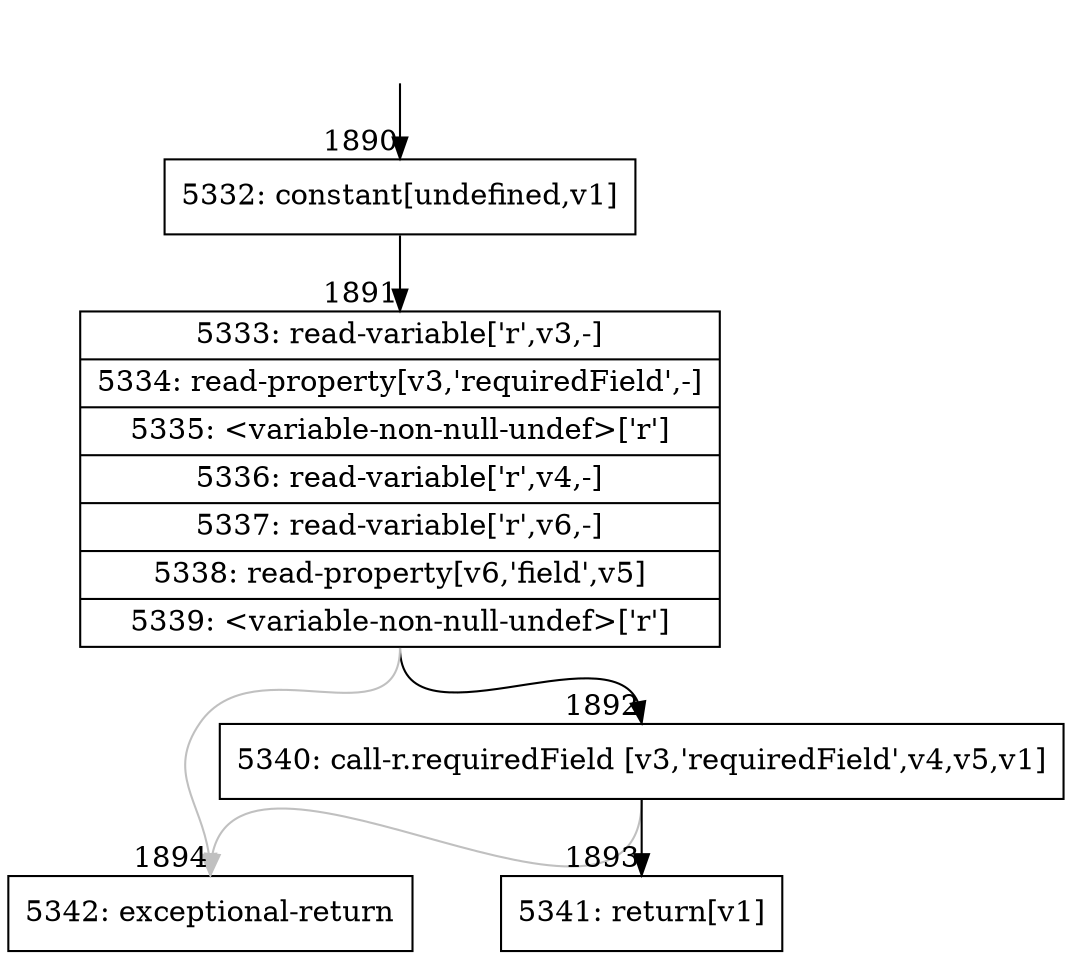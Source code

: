digraph {
rankdir="TD"
BB_entry164[shape=none,label=""];
BB_entry164 -> BB1890 [tailport=s, headport=n, headlabel="    1890"]
BB1890 [shape=record label="{5332: constant[undefined,v1]}" ] 
BB1890 -> BB1891 [tailport=s, headport=n, headlabel="      1891"]
BB1891 [shape=record label="{5333: read-variable['r',v3,-]|5334: read-property[v3,'requiredField',-]|5335: \<variable-non-null-undef\>['r']|5336: read-variable['r',v4,-]|5337: read-variable['r',v6,-]|5338: read-property[v6,'field',v5]|5339: \<variable-non-null-undef\>['r']}" ] 
BB1891 -> BB1892 [tailport=s, headport=n, headlabel="      1892"]
BB1891 -> BB1894 [tailport=s, headport=n, color=gray, headlabel="      1894"]
BB1892 [shape=record label="{5340: call-r.requiredField [v3,'requiredField',v4,v5,v1]}" ] 
BB1892 -> BB1893 [tailport=s, headport=n, headlabel="      1893"]
BB1892 -> BB1894 [tailport=s, headport=n, color=gray]
BB1893 [shape=record label="{5341: return[v1]}" ] 
BB1894 [shape=record label="{5342: exceptional-return}" ] 
//#$~ 1799
}
